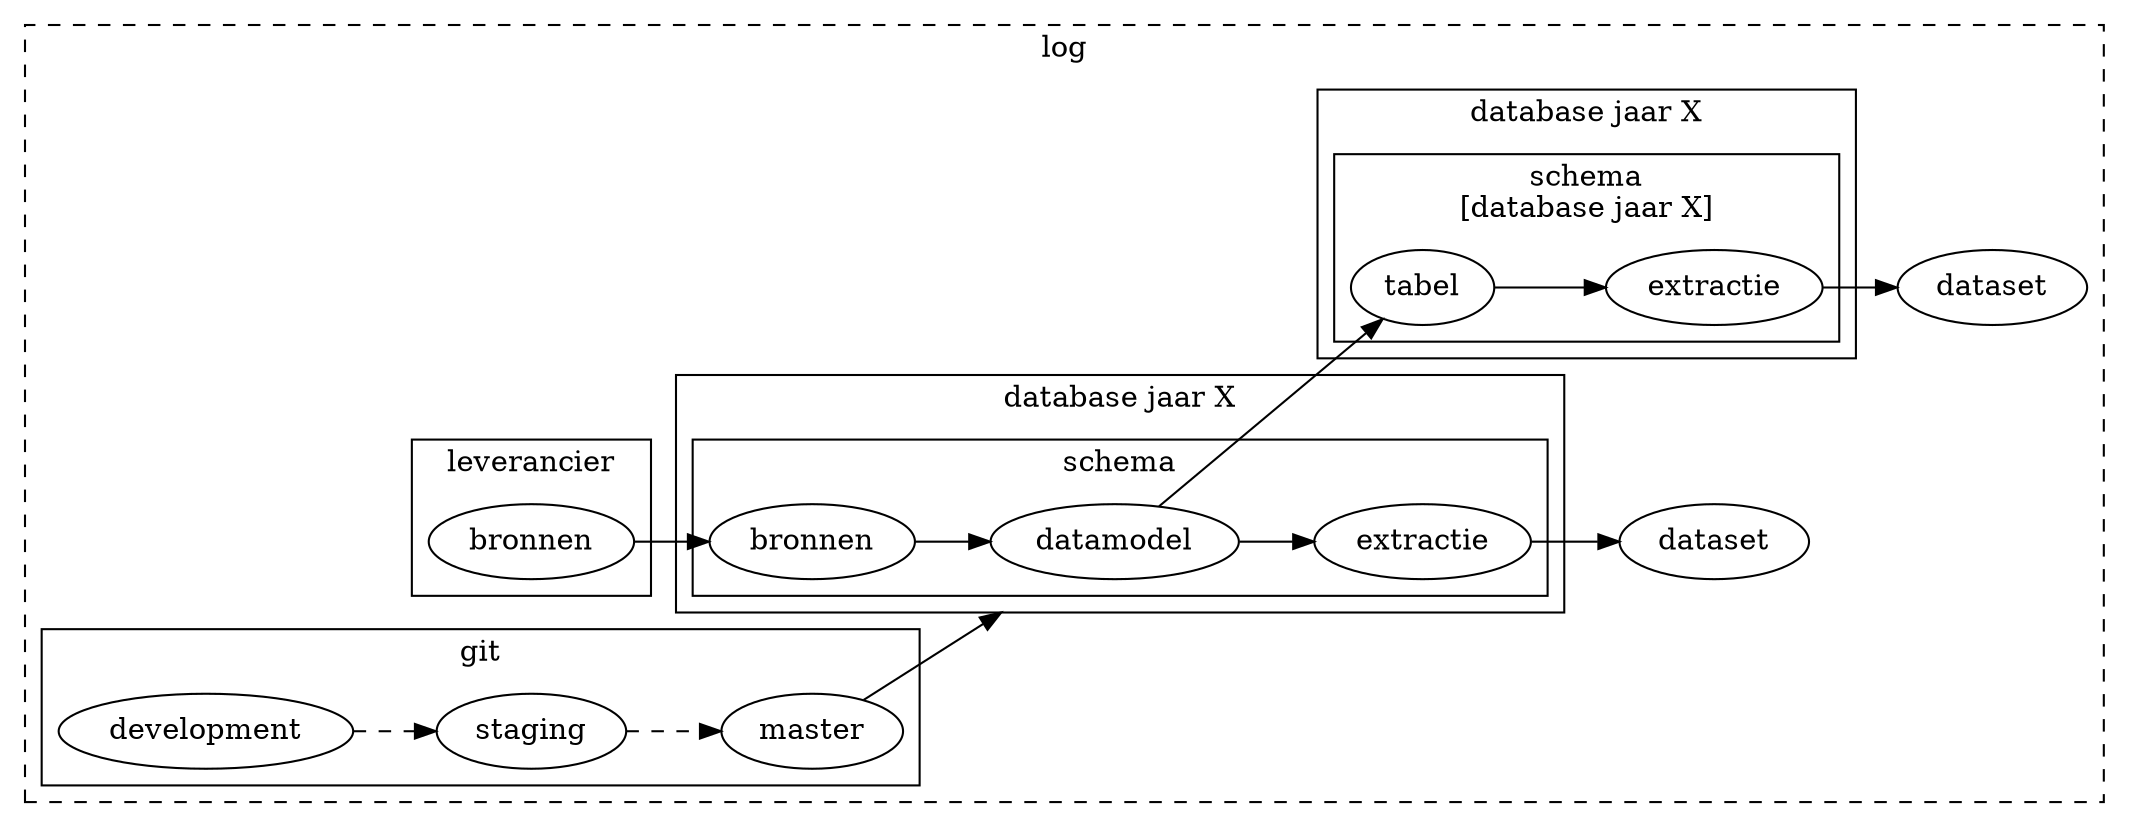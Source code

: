 digraph G {
    rankdir="LR";
    compound=true;

	subgraph cluster_6 {
		style="dashed"
		datasetA [label="dataset"];
		datasetB [label="dataset"];

		subgraph cluster_0 {
			style="solid"
			bronnenA [label="bronnen"]
			label = "leverancier";
		}

		subgraph cluster_1 {
		        style="solid"

			subgraph cluster_2 {
				bronnenB [label="bronnen"];
				datamodelA [label="datamodel"];
				extractieA [label="extractie"];

				bronnenB -> datamodelA -> extractieA
				label="schema"
			}
			label="database jaar X"
		}

		subgraph cluster_3 {
		        style="solid"

			subgraph cluster_4 {
				datamodelB [label="tabel"];
				extractieB [label="extractie"];
				datamodelB -> extractieB;
				label="schema\n[database jaar X]"
			}
			label="database jaar X"
		}

		bronnenA -> bronnenB
		datamodelA -> datamodelB
		extractieA -> datasetA
		extractieB -> datasetB

		subgraph cluster_5 {
		        style="solid"
			development -> staging[style="dashed"]
			staging -> master[style="dashed"]

			label="git"
		}

		master ->  datamodelA [lhead=cluster_1];
		label="log"
	}
}

